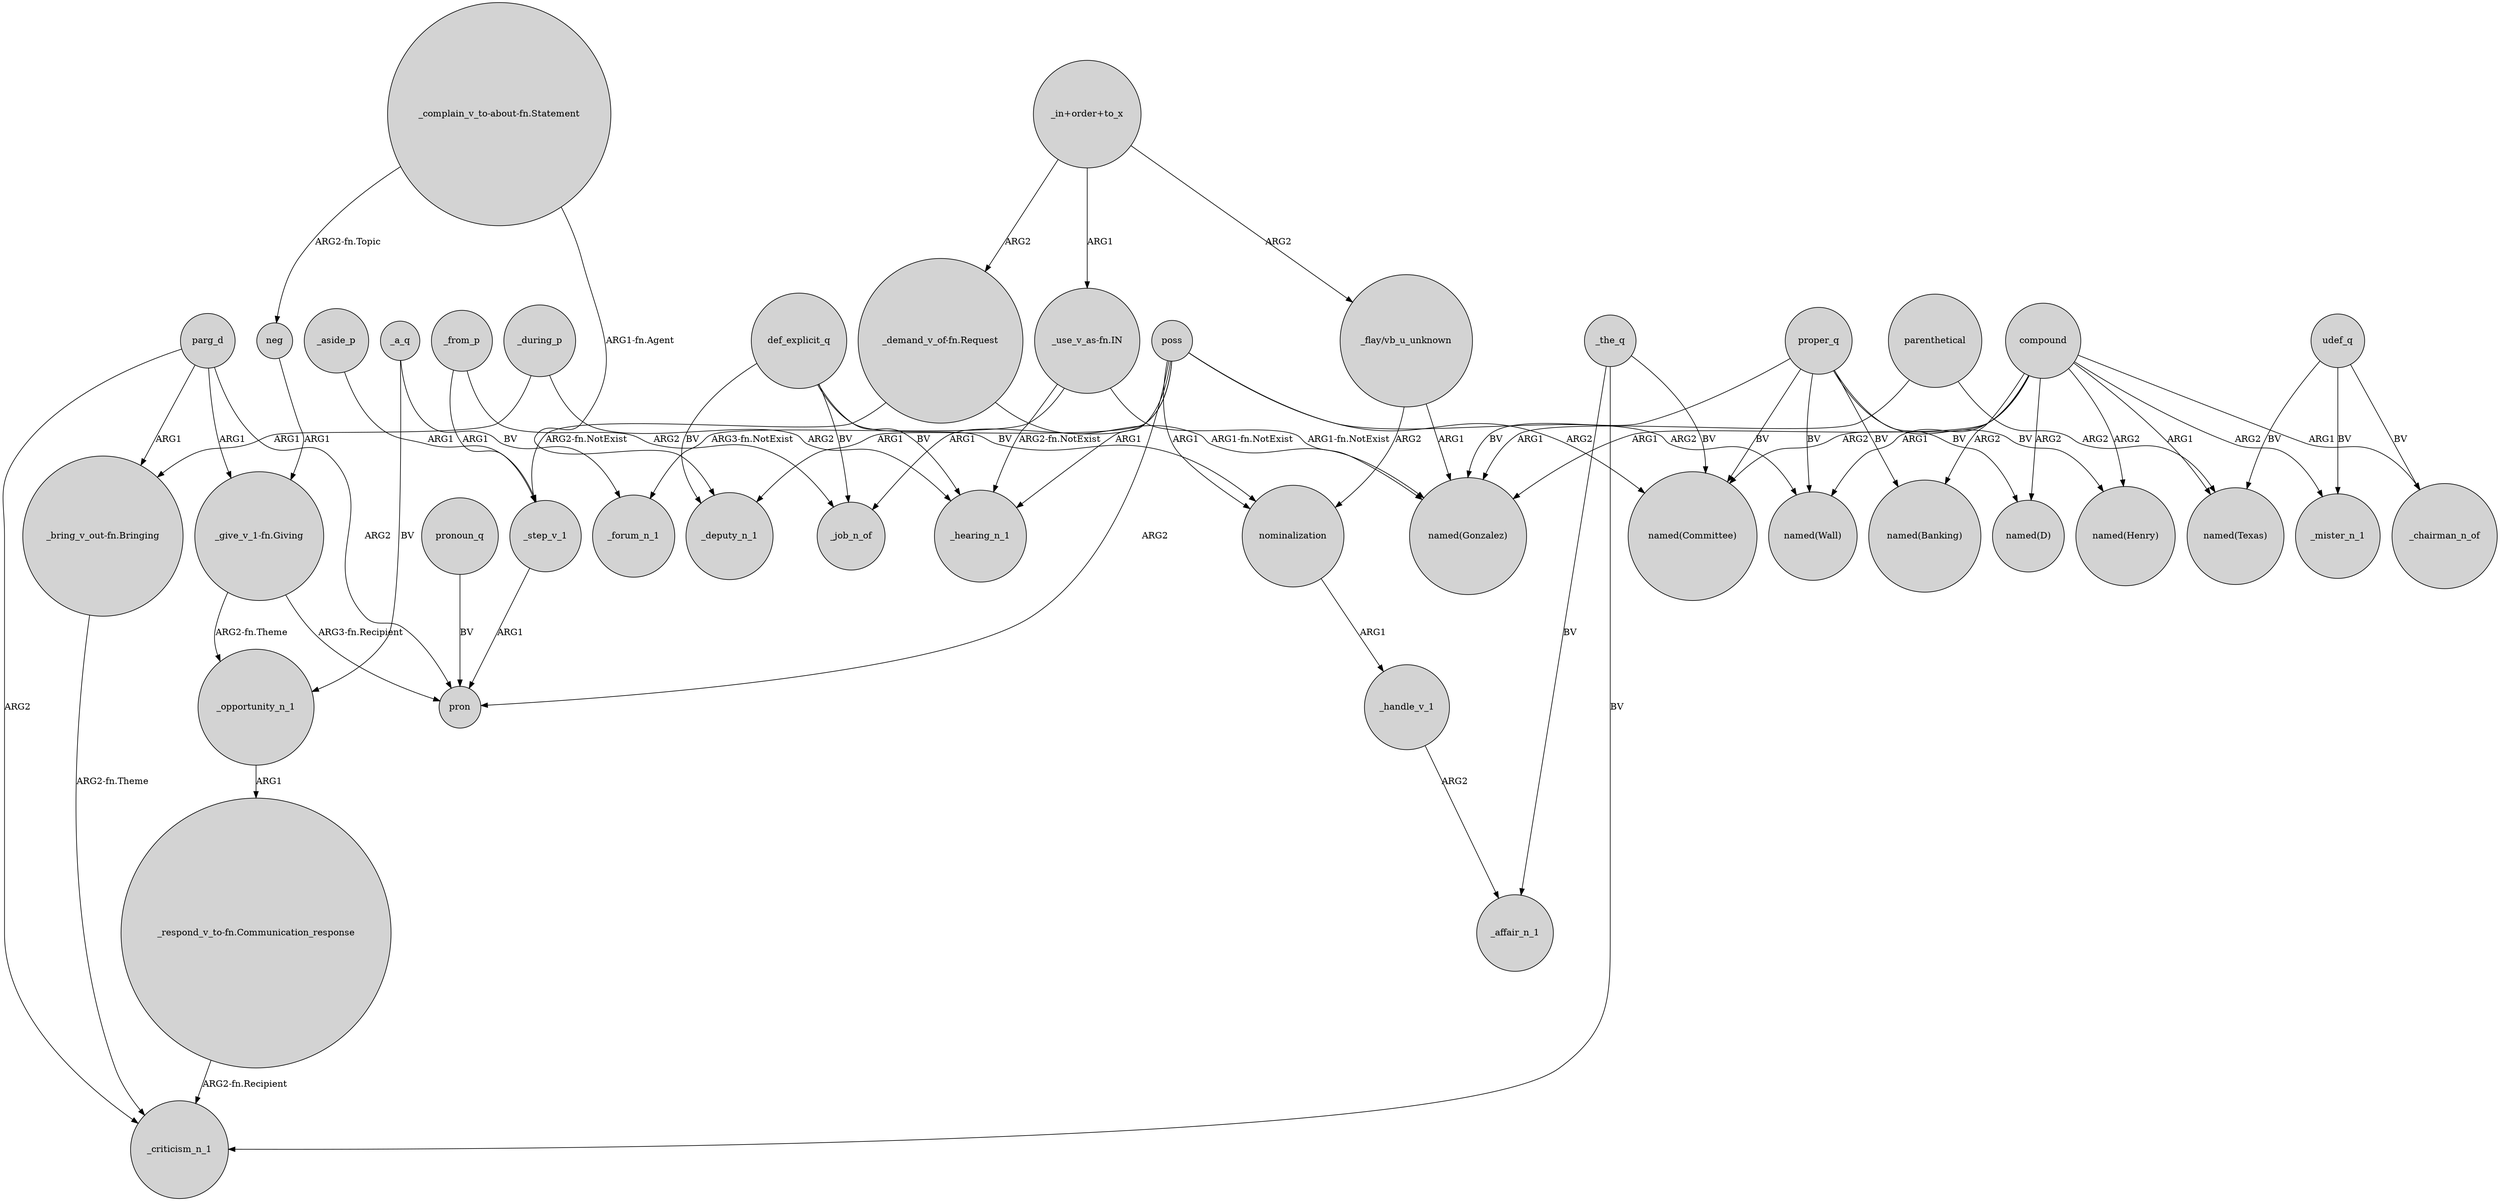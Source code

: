 digraph {
	node [shape=circle style=filled]
	_step_v_1 -> pron [label=ARG1]
	_aside_p -> _step_v_1 [label=ARG1]
	_a_q -> _forum_n_1 [label=BV]
	compound -> "named(Texas)" [label=ARG1]
	compound -> _chairman_n_of [label=ARG1]
	"_use_v_as-fn.IN" -> _forum_n_1 [label="ARG3-fn.NotExist"]
	compound -> "named(Committee)" [label=ARG2]
	poss -> pron [label=ARG2]
	"_use_v_as-fn.IN" -> "named(Gonzalez)" [label="ARG1-fn.NotExist"]
	proper_q -> "named(Banking)" [label=BV]
	proper_q -> "named(Wall)" [label=BV]
	def_explicit_q -> _hearing_n_1 [label=BV]
	compound -> _mister_n_1 [label=ARG2]
	parenthetical -> "named(Gonzalez)" [label=ARG1]
	poss -> "named(Committee)" [label=ARG2]
	"_in+order+to_x" -> "_use_v_as-fn.IN" [label=ARG1]
	"_demand_v_of-fn.Request" -> _step_v_1 [label="ARG2-fn.NotExist"]
	_from_p -> _step_v_1 [label=ARG1]
	udef_q -> _mister_n_1 [label=BV]
	poss -> _deputy_n_1 [label=ARG1]
	proper_q -> "named(Gonzalez)" [label=BV]
	_from_p -> _job_n_of [label=ARG2]
	"_respond_v_to-fn.Communication_response" -> _criticism_n_1 [label="ARG2-fn.Recipient"]
	nominalization -> _handle_v_1 [label=ARG1]
	"_in+order+to_x" -> "_flay/vb_u_unknown" [label=ARG2]
	"_demand_v_of-fn.Request" -> "named(Gonzalez)" [label="ARG1-fn.NotExist"]
	compound -> "named(Wall)" [label=ARG1]
	"_complain_v_to-about-fn.Statement" -> neg [label="ARG2-fn.Topic"]
	udef_q -> _chairman_n_of [label=BV]
	"_bring_v_out-fn.Bringing" -> _criticism_n_1 [label="ARG2-fn.Theme"]
	poss -> nominalization [label=ARG1]
	parg_d -> pron [label=ARG2]
	udef_q -> "named(Texas)" [label=BV]
	"_flay/vb_u_unknown" -> "named(Gonzalez)" [label=ARG1]
	pronoun_q -> pron [label=BV]
	"_give_v_1-fn.Giving" -> _opportunity_n_1 [label="ARG2-fn.Theme"]
	proper_q -> "named(Henry)" [label=BV]
	poss -> _job_n_of [label=ARG1]
	_the_q -> _affair_n_1 [label=BV]
	_a_q -> _opportunity_n_1 [label=BV]
	def_explicit_q -> _job_n_of [label=BV]
	"_complain_v_to-about-fn.Statement" -> _deputy_n_1 [label="ARG1-fn.Agent"]
	poss -> _hearing_n_1 [label=ARG1]
	compound -> "named(D)" [label=ARG2]
	"_use_v_as-fn.IN" -> _hearing_n_1 [label="ARG2-fn.NotExist"]
	"_in+order+to_x" -> "_demand_v_of-fn.Request" [label=ARG2]
	_opportunity_n_1 -> "_respond_v_to-fn.Communication_response" [label=ARG1]
	_the_q -> _criticism_n_1 [label=BV]
	parg_d -> _criticism_n_1 [label=ARG2]
	compound -> "named(Gonzalez)" [label=ARG1]
	proper_q -> "named(Committee)" [label=BV]
	compound -> "named(Henry)" [label=ARG2]
	proper_q -> "named(D)" [label=BV]
	poss -> "named(Wall)" [label=ARG2]
	compound -> "named(Banking)" [label=ARG2]
	_during_p -> "_bring_v_out-fn.Bringing" [label=ARG1]
	_during_p -> _hearing_n_1 [label=ARG2]
	_handle_v_1 -> _affair_n_1 [label=ARG2]
	def_explicit_q -> nominalization [label=BV]
	neg -> "_give_v_1-fn.Giving" [label=ARG1]
	parg_d -> "_bring_v_out-fn.Bringing" [label=ARG1]
	_the_q -> "named(Committee)" [label=BV]
	def_explicit_q -> _deputy_n_1 [label=BV]
	"_flay/vb_u_unknown" -> nominalization [label=ARG2]
	"_give_v_1-fn.Giving" -> pron [label="ARG3-fn.Recipient"]
	parg_d -> "_give_v_1-fn.Giving" [label=ARG1]
	parenthetical -> "named(Texas)" [label=ARG2]
}
